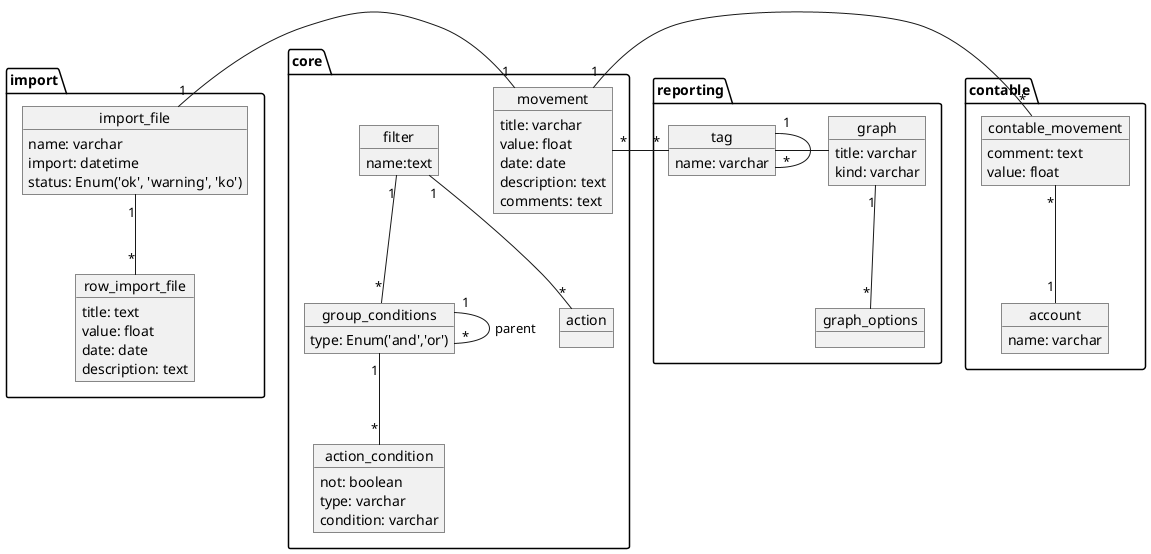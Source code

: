 
@startuml Database

package import {
    object import_file {
        name: varchar
        import: datetime 
        status: Enum('ok', 'warning', 'ko')
    }
    object row_import_file {
        title: text
        value: float
        date: date
        description: text
    }
}

import_file "1" -down- "*" row_import_file

package core {

    object movement {
        title: varchar
        value: float
        date: date
        description: text
        comments: text
    }

    object filter {
        name:text
    }
    object group_conditions {
        type: Enum('and','or')
    }
    object action_condition {
        not: boolean
        type: varchar
        condition: varchar
    }
    object action{

    }
}
movement "1" -left- "1" import_file
filter "1" -down- "*" group_conditions
filter "1" -down- "*" action
group_conditions "1" -- "*" group_conditions: parent
group_conditions "1" -down- "*" action_condition

package reporting {
    object tag {
        name: varchar
    }
    object graph {
        title: varchar
        kind: varchar
    }
    object graph_options {

    }
}

tag "1" -- "*" tag
graph "1" -down- "*" graph_options
graph -left- tag
movement "*" -left- "*" tag

package contable {
    object account {
        name: varchar
    }
    object contable_movement {
        comment: text
        value: float
    }
}

account "1" -up- "*" contable_movement
movement "1" -left- "*" contable_movement

@enduml

